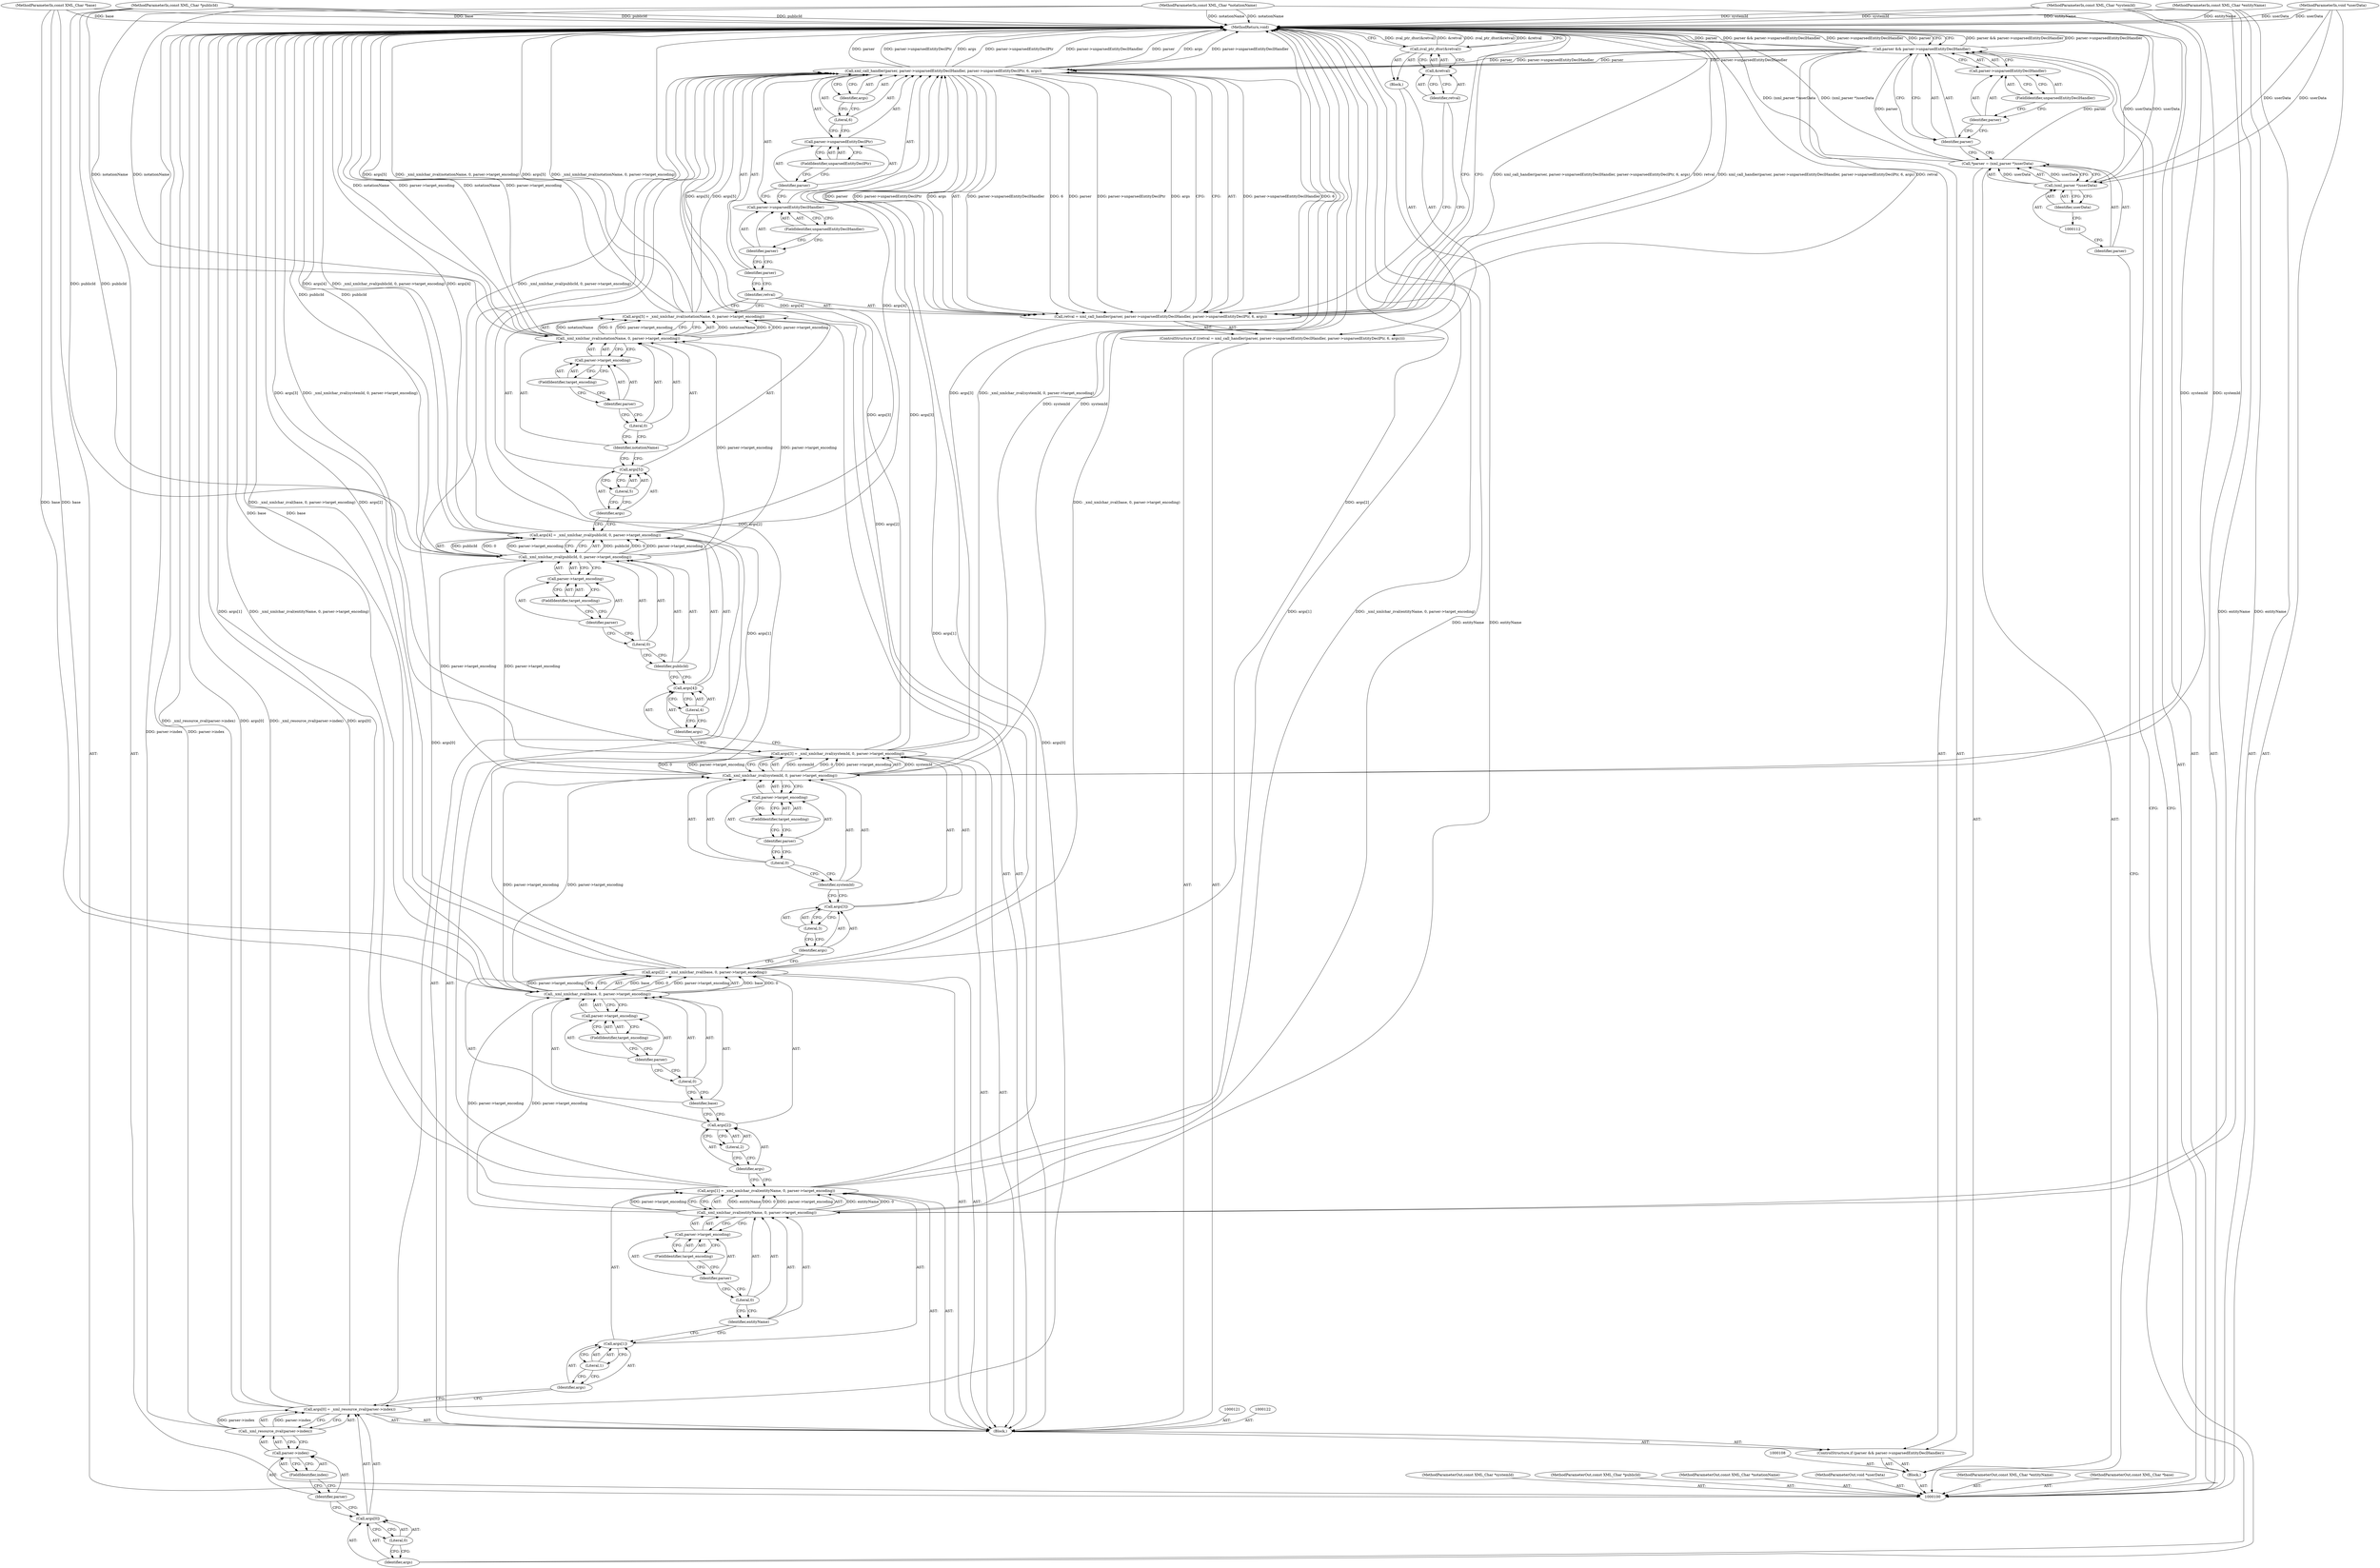 digraph "1_php_dccda88f27a084bcbbb30198ace12b4e7ae961cc_7" {
"1000198" [label="(MethodReturn,void)"];
"1000101" [label="(MethodParameterIn,void *userData)"];
"1000258" [label="(MethodParameterOut,void *userData)"];
"1000114" [label="(ControlStructure,if (parser && parser->unparsedEntityDeclHandler))"];
"1000117" [label="(Call,parser->unparsedEntityDeclHandler)"];
"1000118" [label="(Identifier,parser)"];
"1000119" [label="(FieldIdentifier,unparsedEntityDeclHandler)"];
"1000115" [label="(Call,parser && parser->unparsedEntityDeclHandler)"];
"1000116" [label="(Identifier,parser)"];
"1000120" [label="(Block,)"];
"1000127" [label="(Call,_xml_resource_zval(parser->index))"];
"1000123" [label="(Call,args[0] = _xml_resource_zval(parser->index))"];
"1000124" [label="(Call,args[0])"];
"1000125" [label="(Identifier,args)"];
"1000128" [label="(Call,parser->index)"];
"1000129" [label="(Identifier,parser)"];
"1000130" [label="(FieldIdentifier,index)"];
"1000126" [label="(Literal,0)"];
"1000135" [label="(Call,_xml_xmlchar_zval(entityName, 0, parser->target_encoding))"];
"1000131" [label="(Call,args[1] = _xml_xmlchar_zval(entityName, 0, parser->target_encoding))"];
"1000132" [label="(Call,args[1])"];
"1000133" [label="(Identifier,args)"];
"1000136" [label="(Identifier,entityName)"];
"1000137" [label="(Literal,0)"];
"1000138" [label="(Call,parser->target_encoding)"];
"1000139" [label="(Identifier,parser)"];
"1000140" [label="(FieldIdentifier,target_encoding)"];
"1000134" [label="(Literal,1)"];
"1000145" [label="(Call,_xml_xmlchar_zval(base, 0, parser->target_encoding))"];
"1000141" [label="(Call,args[2] = _xml_xmlchar_zval(base, 0, parser->target_encoding))"];
"1000142" [label="(Call,args[2])"];
"1000143" [label="(Identifier,args)"];
"1000146" [label="(Identifier,base)"];
"1000147" [label="(Literal,0)"];
"1000148" [label="(Call,parser->target_encoding)"];
"1000149" [label="(Identifier,parser)"];
"1000150" [label="(FieldIdentifier,target_encoding)"];
"1000144" [label="(Literal,2)"];
"1000155" [label="(Call,_xml_xmlchar_zval(systemId, 0, parser->target_encoding))"];
"1000151" [label="(Call,args[3] = _xml_xmlchar_zval(systemId, 0, parser->target_encoding))"];
"1000152" [label="(Call,args[3])"];
"1000153" [label="(Identifier,args)"];
"1000156" [label="(Identifier,systemId)"];
"1000157" [label="(Literal,0)"];
"1000158" [label="(Call,parser->target_encoding)"];
"1000159" [label="(Identifier,parser)"];
"1000160" [label="(FieldIdentifier,target_encoding)"];
"1000154" [label="(Literal,3)"];
"1000165" [label="(Call,_xml_xmlchar_zval(publicId, 0, parser->target_encoding))"];
"1000161" [label="(Call,args[4] = _xml_xmlchar_zval(publicId, 0, parser->target_encoding))"];
"1000162" [label="(Call,args[4])"];
"1000163" [label="(Identifier,args)"];
"1000166" [label="(Identifier,publicId)"];
"1000167" [label="(Literal,0)"];
"1000168" [label="(Call,parser->target_encoding)"];
"1000169" [label="(Identifier,parser)"];
"1000170" [label="(FieldIdentifier,target_encoding)"];
"1000164" [label="(Literal,4)"];
"1000175" [label="(Call,_xml_xmlchar_zval(notationName, 0, parser->target_encoding))"];
"1000171" [label="(Call,args[5] = _xml_xmlchar_zval(notationName, 0, parser->target_encoding))"];
"1000172" [label="(Call,args[5])"];
"1000173" [label="(Identifier,args)"];
"1000176" [label="(Identifier,notationName)"];
"1000177" [label="(Literal,0)"];
"1000178" [label="(Call,parser->target_encoding)"];
"1000179" [label="(Identifier,parser)"];
"1000180" [label="(FieldIdentifier,target_encoding)"];
"1000174" [label="(Literal,5)"];
"1000192" [label="(Literal,6)"];
"1000193" [label="(Identifier,args)"];
"1000194" [label="(Block,)"];
"1000184" [label="(Call,xml_call_handler(parser, parser->unparsedEntityDeclHandler, parser->unparsedEntityDeclPtr, 6, args))"];
"1000181" [label="(ControlStructure,if ((retval = xml_call_handler(parser, parser->unparsedEntityDeclHandler, parser->unparsedEntityDeclPtr, 6, args))))"];
"1000185" [label="(Identifier,parser)"];
"1000186" [label="(Call,parser->unparsedEntityDeclHandler)"];
"1000187" [label="(Identifier,parser)"];
"1000188" [label="(FieldIdentifier,unparsedEntityDeclHandler)"];
"1000182" [label="(Call,retval = xml_call_handler(parser, parser->unparsedEntityDeclHandler, parser->unparsedEntityDeclPtr, 6, args))"];
"1000183" [label="(Identifier,retval)"];
"1000189" [label="(Call,parser->unparsedEntityDeclPtr)"];
"1000190" [label="(Identifier,parser)"];
"1000191" [label="(FieldIdentifier,unparsedEntityDeclPtr)"];
"1000102" [label="(MethodParameterIn,const XML_Char *entityName)"];
"1000259" [label="(MethodParameterOut,const XML_Char *entityName)"];
"1000196" [label="(Call,&retval)"];
"1000197" [label="(Identifier,retval)"];
"1000195" [label="(Call,zval_ptr_dtor(&retval))"];
"1000103" [label="(MethodParameterIn,const XML_Char *base)"];
"1000260" [label="(MethodParameterOut,const XML_Char *base)"];
"1000104" [label="(MethodParameterIn,const XML_Char *systemId)"];
"1000261" [label="(MethodParameterOut,const XML_Char *systemId)"];
"1000105" [label="(MethodParameterIn,const XML_Char *publicId)"];
"1000262" [label="(MethodParameterOut,const XML_Char *publicId)"];
"1000106" [label="(MethodParameterIn,const XML_Char *notationName)"];
"1000263" [label="(MethodParameterOut,const XML_Char *notationName)"];
"1000107" [label="(Block,)"];
"1000109" [label="(Call,*parser = (xml_parser *)userData)"];
"1000110" [label="(Identifier,parser)"];
"1000111" [label="(Call,(xml_parser *)userData)"];
"1000113" [label="(Identifier,userData)"];
"1000198" -> "1000100"  [label="AST: "];
"1000198" -> "1000195"  [label="CFG: "];
"1000198" -> "1000182"  [label="CFG: "];
"1000198" -> "1000115"  [label="CFG: "];
"1000184" -> "1000198"  [label="DDG: parser->unparsedEntityDeclHandler"];
"1000184" -> "1000198"  [label="DDG: parser"];
"1000184" -> "1000198"  [label="DDG: parser->unparsedEntityDeclPtr"];
"1000184" -> "1000198"  [label="DDG: args"];
"1000104" -> "1000198"  [label="DDG: systemId"];
"1000105" -> "1000198"  [label="DDG: publicId"];
"1000115" -> "1000198"  [label="DDG: parser && parser->unparsedEntityDeclHandler"];
"1000115" -> "1000198"  [label="DDG: parser->unparsedEntityDeclHandler"];
"1000115" -> "1000198"  [label="DDG: parser"];
"1000175" -> "1000198"  [label="DDG: notationName"];
"1000175" -> "1000198"  [label="DDG: parser->target_encoding"];
"1000123" -> "1000198"  [label="DDG: _xml_resource_zval(parser->index)"];
"1000123" -> "1000198"  [label="DDG: args[0]"];
"1000102" -> "1000198"  [label="DDG: entityName"];
"1000171" -> "1000198"  [label="DDG: args[5]"];
"1000171" -> "1000198"  [label="DDG: _xml_xmlchar_zval(notationName, 0, parser->target_encoding)"];
"1000141" -> "1000198"  [label="DDG: args[2]"];
"1000141" -> "1000198"  [label="DDG: _xml_xmlchar_zval(base, 0, parser->target_encoding)"];
"1000131" -> "1000198"  [label="DDG: args[1]"];
"1000131" -> "1000198"  [label="DDG: _xml_xmlchar_zval(entityName, 0, parser->target_encoding)"];
"1000165" -> "1000198"  [label="DDG: publicId"];
"1000195" -> "1000198"  [label="DDG: zval_ptr_dtor(&retval)"];
"1000195" -> "1000198"  [label="DDG: &retval"];
"1000182" -> "1000198"  [label="DDG: xml_call_handler(parser, parser->unparsedEntityDeclHandler, parser->unparsedEntityDeclPtr, 6, args)"];
"1000182" -> "1000198"  [label="DDG: retval"];
"1000151" -> "1000198"  [label="DDG: args[3]"];
"1000151" -> "1000198"  [label="DDG: _xml_xmlchar_zval(systemId, 0, parser->target_encoding)"];
"1000103" -> "1000198"  [label="DDG: base"];
"1000111" -> "1000198"  [label="DDG: userData"];
"1000101" -> "1000198"  [label="DDG: userData"];
"1000135" -> "1000198"  [label="DDG: entityName"];
"1000127" -> "1000198"  [label="DDG: parser->index"];
"1000155" -> "1000198"  [label="DDG: systemId"];
"1000161" -> "1000198"  [label="DDG: args[4]"];
"1000161" -> "1000198"  [label="DDG: _xml_xmlchar_zval(publicId, 0, parser->target_encoding)"];
"1000145" -> "1000198"  [label="DDG: base"];
"1000109" -> "1000198"  [label="DDG: (xml_parser *)userData"];
"1000106" -> "1000198"  [label="DDG: notationName"];
"1000101" -> "1000100"  [label="AST: "];
"1000101" -> "1000198"  [label="DDG: userData"];
"1000101" -> "1000111"  [label="DDG: userData"];
"1000258" -> "1000100"  [label="AST: "];
"1000114" -> "1000107"  [label="AST: "];
"1000115" -> "1000114"  [label="AST: "];
"1000120" -> "1000114"  [label="AST: "];
"1000117" -> "1000115"  [label="AST: "];
"1000117" -> "1000119"  [label="CFG: "];
"1000118" -> "1000117"  [label="AST: "];
"1000119" -> "1000117"  [label="AST: "];
"1000115" -> "1000117"  [label="CFG: "];
"1000118" -> "1000117"  [label="AST: "];
"1000118" -> "1000116"  [label="CFG: "];
"1000119" -> "1000118"  [label="CFG: "];
"1000119" -> "1000117"  [label="AST: "];
"1000119" -> "1000118"  [label="CFG: "];
"1000117" -> "1000119"  [label="CFG: "];
"1000115" -> "1000114"  [label="AST: "];
"1000115" -> "1000116"  [label="CFG: "];
"1000115" -> "1000117"  [label="CFG: "];
"1000116" -> "1000115"  [label="AST: "];
"1000117" -> "1000115"  [label="AST: "];
"1000125" -> "1000115"  [label="CFG: "];
"1000198" -> "1000115"  [label="CFG: "];
"1000115" -> "1000198"  [label="DDG: parser && parser->unparsedEntityDeclHandler"];
"1000115" -> "1000198"  [label="DDG: parser->unparsedEntityDeclHandler"];
"1000115" -> "1000198"  [label="DDG: parser"];
"1000109" -> "1000115"  [label="DDG: parser"];
"1000115" -> "1000184"  [label="DDG: parser"];
"1000115" -> "1000184"  [label="DDG: parser->unparsedEntityDeclHandler"];
"1000116" -> "1000115"  [label="AST: "];
"1000116" -> "1000109"  [label="CFG: "];
"1000118" -> "1000116"  [label="CFG: "];
"1000115" -> "1000116"  [label="CFG: "];
"1000120" -> "1000114"  [label="AST: "];
"1000121" -> "1000120"  [label="AST: "];
"1000122" -> "1000120"  [label="AST: "];
"1000123" -> "1000120"  [label="AST: "];
"1000131" -> "1000120"  [label="AST: "];
"1000141" -> "1000120"  [label="AST: "];
"1000151" -> "1000120"  [label="AST: "];
"1000161" -> "1000120"  [label="AST: "];
"1000171" -> "1000120"  [label="AST: "];
"1000181" -> "1000120"  [label="AST: "];
"1000127" -> "1000123"  [label="AST: "];
"1000127" -> "1000128"  [label="CFG: "];
"1000128" -> "1000127"  [label="AST: "];
"1000123" -> "1000127"  [label="CFG: "];
"1000127" -> "1000198"  [label="DDG: parser->index"];
"1000127" -> "1000123"  [label="DDG: parser->index"];
"1000123" -> "1000120"  [label="AST: "];
"1000123" -> "1000127"  [label="CFG: "];
"1000124" -> "1000123"  [label="AST: "];
"1000127" -> "1000123"  [label="AST: "];
"1000133" -> "1000123"  [label="CFG: "];
"1000123" -> "1000198"  [label="DDG: _xml_resource_zval(parser->index)"];
"1000123" -> "1000198"  [label="DDG: args[0]"];
"1000127" -> "1000123"  [label="DDG: parser->index"];
"1000123" -> "1000184"  [label="DDG: args[0]"];
"1000124" -> "1000123"  [label="AST: "];
"1000124" -> "1000126"  [label="CFG: "];
"1000125" -> "1000124"  [label="AST: "];
"1000126" -> "1000124"  [label="AST: "];
"1000129" -> "1000124"  [label="CFG: "];
"1000125" -> "1000124"  [label="AST: "];
"1000125" -> "1000115"  [label="CFG: "];
"1000126" -> "1000125"  [label="CFG: "];
"1000128" -> "1000127"  [label="AST: "];
"1000128" -> "1000130"  [label="CFG: "];
"1000129" -> "1000128"  [label="AST: "];
"1000130" -> "1000128"  [label="AST: "];
"1000127" -> "1000128"  [label="CFG: "];
"1000129" -> "1000128"  [label="AST: "];
"1000129" -> "1000124"  [label="CFG: "];
"1000130" -> "1000129"  [label="CFG: "];
"1000130" -> "1000128"  [label="AST: "];
"1000130" -> "1000129"  [label="CFG: "];
"1000128" -> "1000130"  [label="CFG: "];
"1000126" -> "1000124"  [label="AST: "];
"1000126" -> "1000125"  [label="CFG: "];
"1000124" -> "1000126"  [label="CFG: "];
"1000135" -> "1000131"  [label="AST: "];
"1000135" -> "1000138"  [label="CFG: "];
"1000136" -> "1000135"  [label="AST: "];
"1000137" -> "1000135"  [label="AST: "];
"1000138" -> "1000135"  [label="AST: "];
"1000131" -> "1000135"  [label="CFG: "];
"1000135" -> "1000198"  [label="DDG: entityName"];
"1000135" -> "1000131"  [label="DDG: entityName"];
"1000135" -> "1000131"  [label="DDG: 0"];
"1000135" -> "1000131"  [label="DDG: parser->target_encoding"];
"1000102" -> "1000135"  [label="DDG: entityName"];
"1000135" -> "1000145"  [label="DDG: parser->target_encoding"];
"1000131" -> "1000120"  [label="AST: "];
"1000131" -> "1000135"  [label="CFG: "];
"1000132" -> "1000131"  [label="AST: "];
"1000135" -> "1000131"  [label="AST: "];
"1000143" -> "1000131"  [label="CFG: "];
"1000131" -> "1000198"  [label="DDG: args[1]"];
"1000131" -> "1000198"  [label="DDG: _xml_xmlchar_zval(entityName, 0, parser->target_encoding)"];
"1000135" -> "1000131"  [label="DDG: entityName"];
"1000135" -> "1000131"  [label="DDG: 0"];
"1000135" -> "1000131"  [label="DDG: parser->target_encoding"];
"1000131" -> "1000184"  [label="DDG: args[1]"];
"1000132" -> "1000131"  [label="AST: "];
"1000132" -> "1000134"  [label="CFG: "];
"1000133" -> "1000132"  [label="AST: "];
"1000134" -> "1000132"  [label="AST: "];
"1000136" -> "1000132"  [label="CFG: "];
"1000133" -> "1000132"  [label="AST: "];
"1000133" -> "1000123"  [label="CFG: "];
"1000134" -> "1000133"  [label="CFG: "];
"1000136" -> "1000135"  [label="AST: "];
"1000136" -> "1000132"  [label="CFG: "];
"1000137" -> "1000136"  [label="CFG: "];
"1000137" -> "1000135"  [label="AST: "];
"1000137" -> "1000136"  [label="CFG: "];
"1000139" -> "1000137"  [label="CFG: "];
"1000138" -> "1000135"  [label="AST: "];
"1000138" -> "1000140"  [label="CFG: "];
"1000139" -> "1000138"  [label="AST: "];
"1000140" -> "1000138"  [label="AST: "];
"1000135" -> "1000138"  [label="CFG: "];
"1000139" -> "1000138"  [label="AST: "];
"1000139" -> "1000137"  [label="CFG: "];
"1000140" -> "1000139"  [label="CFG: "];
"1000140" -> "1000138"  [label="AST: "];
"1000140" -> "1000139"  [label="CFG: "];
"1000138" -> "1000140"  [label="CFG: "];
"1000134" -> "1000132"  [label="AST: "];
"1000134" -> "1000133"  [label="CFG: "];
"1000132" -> "1000134"  [label="CFG: "];
"1000145" -> "1000141"  [label="AST: "];
"1000145" -> "1000148"  [label="CFG: "];
"1000146" -> "1000145"  [label="AST: "];
"1000147" -> "1000145"  [label="AST: "];
"1000148" -> "1000145"  [label="AST: "];
"1000141" -> "1000145"  [label="CFG: "];
"1000145" -> "1000198"  [label="DDG: base"];
"1000145" -> "1000141"  [label="DDG: base"];
"1000145" -> "1000141"  [label="DDG: 0"];
"1000145" -> "1000141"  [label="DDG: parser->target_encoding"];
"1000103" -> "1000145"  [label="DDG: base"];
"1000135" -> "1000145"  [label="DDG: parser->target_encoding"];
"1000145" -> "1000155"  [label="DDG: parser->target_encoding"];
"1000141" -> "1000120"  [label="AST: "];
"1000141" -> "1000145"  [label="CFG: "];
"1000142" -> "1000141"  [label="AST: "];
"1000145" -> "1000141"  [label="AST: "];
"1000153" -> "1000141"  [label="CFG: "];
"1000141" -> "1000198"  [label="DDG: args[2]"];
"1000141" -> "1000198"  [label="DDG: _xml_xmlchar_zval(base, 0, parser->target_encoding)"];
"1000145" -> "1000141"  [label="DDG: base"];
"1000145" -> "1000141"  [label="DDG: 0"];
"1000145" -> "1000141"  [label="DDG: parser->target_encoding"];
"1000141" -> "1000184"  [label="DDG: args[2]"];
"1000142" -> "1000141"  [label="AST: "];
"1000142" -> "1000144"  [label="CFG: "];
"1000143" -> "1000142"  [label="AST: "];
"1000144" -> "1000142"  [label="AST: "];
"1000146" -> "1000142"  [label="CFG: "];
"1000143" -> "1000142"  [label="AST: "];
"1000143" -> "1000131"  [label="CFG: "];
"1000144" -> "1000143"  [label="CFG: "];
"1000146" -> "1000145"  [label="AST: "];
"1000146" -> "1000142"  [label="CFG: "];
"1000147" -> "1000146"  [label="CFG: "];
"1000147" -> "1000145"  [label="AST: "];
"1000147" -> "1000146"  [label="CFG: "];
"1000149" -> "1000147"  [label="CFG: "];
"1000148" -> "1000145"  [label="AST: "];
"1000148" -> "1000150"  [label="CFG: "];
"1000149" -> "1000148"  [label="AST: "];
"1000150" -> "1000148"  [label="AST: "];
"1000145" -> "1000148"  [label="CFG: "];
"1000149" -> "1000148"  [label="AST: "];
"1000149" -> "1000147"  [label="CFG: "];
"1000150" -> "1000149"  [label="CFG: "];
"1000150" -> "1000148"  [label="AST: "];
"1000150" -> "1000149"  [label="CFG: "];
"1000148" -> "1000150"  [label="CFG: "];
"1000144" -> "1000142"  [label="AST: "];
"1000144" -> "1000143"  [label="CFG: "];
"1000142" -> "1000144"  [label="CFG: "];
"1000155" -> "1000151"  [label="AST: "];
"1000155" -> "1000158"  [label="CFG: "];
"1000156" -> "1000155"  [label="AST: "];
"1000157" -> "1000155"  [label="AST: "];
"1000158" -> "1000155"  [label="AST: "];
"1000151" -> "1000155"  [label="CFG: "];
"1000155" -> "1000198"  [label="DDG: systemId"];
"1000155" -> "1000151"  [label="DDG: systemId"];
"1000155" -> "1000151"  [label="DDG: 0"];
"1000155" -> "1000151"  [label="DDG: parser->target_encoding"];
"1000104" -> "1000155"  [label="DDG: systemId"];
"1000145" -> "1000155"  [label="DDG: parser->target_encoding"];
"1000155" -> "1000165"  [label="DDG: parser->target_encoding"];
"1000151" -> "1000120"  [label="AST: "];
"1000151" -> "1000155"  [label="CFG: "];
"1000152" -> "1000151"  [label="AST: "];
"1000155" -> "1000151"  [label="AST: "];
"1000163" -> "1000151"  [label="CFG: "];
"1000151" -> "1000198"  [label="DDG: args[3]"];
"1000151" -> "1000198"  [label="DDG: _xml_xmlchar_zval(systemId, 0, parser->target_encoding)"];
"1000155" -> "1000151"  [label="DDG: systemId"];
"1000155" -> "1000151"  [label="DDG: 0"];
"1000155" -> "1000151"  [label="DDG: parser->target_encoding"];
"1000151" -> "1000184"  [label="DDG: args[3]"];
"1000152" -> "1000151"  [label="AST: "];
"1000152" -> "1000154"  [label="CFG: "];
"1000153" -> "1000152"  [label="AST: "];
"1000154" -> "1000152"  [label="AST: "];
"1000156" -> "1000152"  [label="CFG: "];
"1000153" -> "1000152"  [label="AST: "];
"1000153" -> "1000141"  [label="CFG: "];
"1000154" -> "1000153"  [label="CFG: "];
"1000156" -> "1000155"  [label="AST: "];
"1000156" -> "1000152"  [label="CFG: "];
"1000157" -> "1000156"  [label="CFG: "];
"1000157" -> "1000155"  [label="AST: "];
"1000157" -> "1000156"  [label="CFG: "];
"1000159" -> "1000157"  [label="CFG: "];
"1000158" -> "1000155"  [label="AST: "];
"1000158" -> "1000160"  [label="CFG: "];
"1000159" -> "1000158"  [label="AST: "];
"1000160" -> "1000158"  [label="AST: "];
"1000155" -> "1000158"  [label="CFG: "];
"1000159" -> "1000158"  [label="AST: "];
"1000159" -> "1000157"  [label="CFG: "];
"1000160" -> "1000159"  [label="CFG: "];
"1000160" -> "1000158"  [label="AST: "];
"1000160" -> "1000159"  [label="CFG: "];
"1000158" -> "1000160"  [label="CFG: "];
"1000154" -> "1000152"  [label="AST: "];
"1000154" -> "1000153"  [label="CFG: "];
"1000152" -> "1000154"  [label="CFG: "];
"1000165" -> "1000161"  [label="AST: "];
"1000165" -> "1000168"  [label="CFG: "];
"1000166" -> "1000165"  [label="AST: "];
"1000167" -> "1000165"  [label="AST: "];
"1000168" -> "1000165"  [label="AST: "];
"1000161" -> "1000165"  [label="CFG: "];
"1000165" -> "1000198"  [label="DDG: publicId"];
"1000165" -> "1000161"  [label="DDG: publicId"];
"1000165" -> "1000161"  [label="DDG: 0"];
"1000165" -> "1000161"  [label="DDG: parser->target_encoding"];
"1000105" -> "1000165"  [label="DDG: publicId"];
"1000155" -> "1000165"  [label="DDG: parser->target_encoding"];
"1000165" -> "1000175"  [label="DDG: parser->target_encoding"];
"1000161" -> "1000120"  [label="AST: "];
"1000161" -> "1000165"  [label="CFG: "];
"1000162" -> "1000161"  [label="AST: "];
"1000165" -> "1000161"  [label="AST: "];
"1000173" -> "1000161"  [label="CFG: "];
"1000161" -> "1000198"  [label="DDG: args[4]"];
"1000161" -> "1000198"  [label="DDG: _xml_xmlchar_zval(publicId, 0, parser->target_encoding)"];
"1000165" -> "1000161"  [label="DDG: publicId"];
"1000165" -> "1000161"  [label="DDG: 0"];
"1000165" -> "1000161"  [label="DDG: parser->target_encoding"];
"1000161" -> "1000184"  [label="DDG: args[4]"];
"1000162" -> "1000161"  [label="AST: "];
"1000162" -> "1000164"  [label="CFG: "];
"1000163" -> "1000162"  [label="AST: "];
"1000164" -> "1000162"  [label="AST: "];
"1000166" -> "1000162"  [label="CFG: "];
"1000163" -> "1000162"  [label="AST: "];
"1000163" -> "1000151"  [label="CFG: "];
"1000164" -> "1000163"  [label="CFG: "];
"1000166" -> "1000165"  [label="AST: "];
"1000166" -> "1000162"  [label="CFG: "];
"1000167" -> "1000166"  [label="CFG: "];
"1000167" -> "1000165"  [label="AST: "];
"1000167" -> "1000166"  [label="CFG: "];
"1000169" -> "1000167"  [label="CFG: "];
"1000168" -> "1000165"  [label="AST: "];
"1000168" -> "1000170"  [label="CFG: "];
"1000169" -> "1000168"  [label="AST: "];
"1000170" -> "1000168"  [label="AST: "];
"1000165" -> "1000168"  [label="CFG: "];
"1000169" -> "1000168"  [label="AST: "];
"1000169" -> "1000167"  [label="CFG: "];
"1000170" -> "1000169"  [label="CFG: "];
"1000170" -> "1000168"  [label="AST: "];
"1000170" -> "1000169"  [label="CFG: "];
"1000168" -> "1000170"  [label="CFG: "];
"1000164" -> "1000162"  [label="AST: "];
"1000164" -> "1000163"  [label="CFG: "];
"1000162" -> "1000164"  [label="CFG: "];
"1000175" -> "1000171"  [label="AST: "];
"1000175" -> "1000178"  [label="CFG: "];
"1000176" -> "1000175"  [label="AST: "];
"1000177" -> "1000175"  [label="AST: "];
"1000178" -> "1000175"  [label="AST: "];
"1000171" -> "1000175"  [label="CFG: "];
"1000175" -> "1000198"  [label="DDG: notationName"];
"1000175" -> "1000198"  [label="DDG: parser->target_encoding"];
"1000175" -> "1000171"  [label="DDG: notationName"];
"1000175" -> "1000171"  [label="DDG: 0"];
"1000175" -> "1000171"  [label="DDG: parser->target_encoding"];
"1000106" -> "1000175"  [label="DDG: notationName"];
"1000165" -> "1000175"  [label="DDG: parser->target_encoding"];
"1000171" -> "1000120"  [label="AST: "];
"1000171" -> "1000175"  [label="CFG: "];
"1000172" -> "1000171"  [label="AST: "];
"1000175" -> "1000171"  [label="AST: "];
"1000183" -> "1000171"  [label="CFG: "];
"1000171" -> "1000198"  [label="DDG: args[5]"];
"1000171" -> "1000198"  [label="DDG: _xml_xmlchar_zval(notationName, 0, parser->target_encoding)"];
"1000175" -> "1000171"  [label="DDG: notationName"];
"1000175" -> "1000171"  [label="DDG: 0"];
"1000175" -> "1000171"  [label="DDG: parser->target_encoding"];
"1000171" -> "1000184"  [label="DDG: args[5]"];
"1000172" -> "1000171"  [label="AST: "];
"1000172" -> "1000174"  [label="CFG: "];
"1000173" -> "1000172"  [label="AST: "];
"1000174" -> "1000172"  [label="AST: "];
"1000176" -> "1000172"  [label="CFG: "];
"1000173" -> "1000172"  [label="AST: "];
"1000173" -> "1000161"  [label="CFG: "];
"1000174" -> "1000173"  [label="CFG: "];
"1000176" -> "1000175"  [label="AST: "];
"1000176" -> "1000172"  [label="CFG: "];
"1000177" -> "1000176"  [label="CFG: "];
"1000177" -> "1000175"  [label="AST: "];
"1000177" -> "1000176"  [label="CFG: "];
"1000179" -> "1000177"  [label="CFG: "];
"1000178" -> "1000175"  [label="AST: "];
"1000178" -> "1000180"  [label="CFG: "];
"1000179" -> "1000178"  [label="AST: "];
"1000180" -> "1000178"  [label="AST: "];
"1000175" -> "1000178"  [label="CFG: "];
"1000179" -> "1000178"  [label="AST: "];
"1000179" -> "1000177"  [label="CFG: "];
"1000180" -> "1000179"  [label="CFG: "];
"1000180" -> "1000178"  [label="AST: "];
"1000180" -> "1000179"  [label="CFG: "];
"1000178" -> "1000180"  [label="CFG: "];
"1000174" -> "1000172"  [label="AST: "];
"1000174" -> "1000173"  [label="CFG: "];
"1000172" -> "1000174"  [label="CFG: "];
"1000192" -> "1000184"  [label="AST: "];
"1000192" -> "1000189"  [label="CFG: "];
"1000193" -> "1000192"  [label="CFG: "];
"1000193" -> "1000184"  [label="AST: "];
"1000193" -> "1000192"  [label="CFG: "];
"1000184" -> "1000193"  [label="CFG: "];
"1000194" -> "1000181"  [label="AST: "];
"1000195" -> "1000194"  [label="AST: "];
"1000184" -> "1000182"  [label="AST: "];
"1000184" -> "1000193"  [label="CFG: "];
"1000185" -> "1000184"  [label="AST: "];
"1000186" -> "1000184"  [label="AST: "];
"1000189" -> "1000184"  [label="AST: "];
"1000192" -> "1000184"  [label="AST: "];
"1000193" -> "1000184"  [label="AST: "];
"1000182" -> "1000184"  [label="CFG: "];
"1000184" -> "1000198"  [label="DDG: parser->unparsedEntityDeclHandler"];
"1000184" -> "1000198"  [label="DDG: parser"];
"1000184" -> "1000198"  [label="DDG: parser->unparsedEntityDeclPtr"];
"1000184" -> "1000198"  [label="DDG: args"];
"1000184" -> "1000182"  [label="DDG: parser->unparsedEntityDeclHandler"];
"1000184" -> "1000182"  [label="DDG: 6"];
"1000184" -> "1000182"  [label="DDG: parser"];
"1000184" -> "1000182"  [label="DDG: parser->unparsedEntityDeclPtr"];
"1000184" -> "1000182"  [label="DDG: args"];
"1000115" -> "1000184"  [label="DDG: parser"];
"1000115" -> "1000184"  [label="DDG: parser->unparsedEntityDeclHandler"];
"1000131" -> "1000184"  [label="DDG: args[1]"];
"1000151" -> "1000184"  [label="DDG: args[3]"];
"1000161" -> "1000184"  [label="DDG: args[4]"];
"1000123" -> "1000184"  [label="DDG: args[0]"];
"1000171" -> "1000184"  [label="DDG: args[5]"];
"1000141" -> "1000184"  [label="DDG: args[2]"];
"1000181" -> "1000120"  [label="AST: "];
"1000182" -> "1000181"  [label="AST: "];
"1000194" -> "1000181"  [label="AST: "];
"1000185" -> "1000184"  [label="AST: "];
"1000185" -> "1000183"  [label="CFG: "];
"1000187" -> "1000185"  [label="CFG: "];
"1000186" -> "1000184"  [label="AST: "];
"1000186" -> "1000188"  [label="CFG: "];
"1000187" -> "1000186"  [label="AST: "];
"1000188" -> "1000186"  [label="AST: "];
"1000190" -> "1000186"  [label="CFG: "];
"1000187" -> "1000186"  [label="AST: "];
"1000187" -> "1000185"  [label="CFG: "];
"1000188" -> "1000187"  [label="CFG: "];
"1000188" -> "1000186"  [label="AST: "];
"1000188" -> "1000187"  [label="CFG: "];
"1000186" -> "1000188"  [label="CFG: "];
"1000182" -> "1000181"  [label="AST: "];
"1000182" -> "1000184"  [label="CFG: "];
"1000183" -> "1000182"  [label="AST: "];
"1000184" -> "1000182"  [label="AST: "];
"1000197" -> "1000182"  [label="CFG: "];
"1000198" -> "1000182"  [label="CFG: "];
"1000182" -> "1000198"  [label="DDG: xml_call_handler(parser, parser->unparsedEntityDeclHandler, parser->unparsedEntityDeclPtr, 6, args)"];
"1000182" -> "1000198"  [label="DDG: retval"];
"1000184" -> "1000182"  [label="DDG: parser->unparsedEntityDeclHandler"];
"1000184" -> "1000182"  [label="DDG: 6"];
"1000184" -> "1000182"  [label="DDG: parser"];
"1000184" -> "1000182"  [label="DDG: parser->unparsedEntityDeclPtr"];
"1000184" -> "1000182"  [label="DDG: args"];
"1000183" -> "1000182"  [label="AST: "];
"1000183" -> "1000171"  [label="CFG: "];
"1000185" -> "1000183"  [label="CFG: "];
"1000189" -> "1000184"  [label="AST: "];
"1000189" -> "1000191"  [label="CFG: "];
"1000190" -> "1000189"  [label="AST: "];
"1000191" -> "1000189"  [label="AST: "];
"1000192" -> "1000189"  [label="CFG: "];
"1000190" -> "1000189"  [label="AST: "];
"1000190" -> "1000186"  [label="CFG: "];
"1000191" -> "1000190"  [label="CFG: "];
"1000191" -> "1000189"  [label="AST: "];
"1000191" -> "1000190"  [label="CFG: "];
"1000189" -> "1000191"  [label="CFG: "];
"1000102" -> "1000100"  [label="AST: "];
"1000102" -> "1000198"  [label="DDG: entityName"];
"1000102" -> "1000135"  [label="DDG: entityName"];
"1000259" -> "1000100"  [label="AST: "];
"1000196" -> "1000195"  [label="AST: "];
"1000196" -> "1000197"  [label="CFG: "];
"1000197" -> "1000196"  [label="AST: "];
"1000195" -> "1000196"  [label="CFG: "];
"1000197" -> "1000196"  [label="AST: "];
"1000197" -> "1000182"  [label="CFG: "];
"1000196" -> "1000197"  [label="CFG: "];
"1000195" -> "1000194"  [label="AST: "];
"1000195" -> "1000196"  [label="CFG: "];
"1000196" -> "1000195"  [label="AST: "];
"1000198" -> "1000195"  [label="CFG: "];
"1000195" -> "1000198"  [label="DDG: zval_ptr_dtor(&retval)"];
"1000195" -> "1000198"  [label="DDG: &retval"];
"1000103" -> "1000100"  [label="AST: "];
"1000103" -> "1000198"  [label="DDG: base"];
"1000103" -> "1000145"  [label="DDG: base"];
"1000260" -> "1000100"  [label="AST: "];
"1000104" -> "1000100"  [label="AST: "];
"1000104" -> "1000198"  [label="DDG: systemId"];
"1000104" -> "1000155"  [label="DDG: systemId"];
"1000261" -> "1000100"  [label="AST: "];
"1000105" -> "1000100"  [label="AST: "];
"1000105" -> "1000198"  [label="DDG: publicId"];
"1000105" -> "1000165"  [label="DDG: publicId"];
"1000262" -> "1000100"  [label="AST: "];
"1000106" -> "1000100"  [label="AST: "];
"1000106" -> "1000198"  [label="DDG: notationName"];
"1000106" -> "1000175"  [label="DDG: notationName"];
"1000263" -> "1000100"  [label="AST: "];
"1000107" -> "1000100"  [label="AST: "];
"1000108" -> "1000107"  [label="AST: "];
"1000109" -> "1000107"  [label="AST: "];
"1000114" -> "1000107"  [label="AST: "];
"1000109" -> "1000107"  [label="AST: "];
"1000109" -> "1000111"  [label="CFG: "];
"1000110" -> "1000109"  [label="AST: "];
"1000111" -> "1000109"  [label="AST: "];
"1000116" -> "1000109"  [label="CFG: "];
"1000109" -> "1000198"  [label="DDG: (xml_parser *)userData"];
"1000111" -> "1000109"  [label="DDG: userData"];
"1000109" -> "1000115"  [label="DDG: parser"];
"1000110" -> "1000109"  [label="AST: "];
"1000110" -> "1000100"  [label="CFG: "];
"1000112" -> "1000110"  [label="CFG: "];
"1000111" -> "1000109"  [label="AST: "];
"1000111" -> "1000113"  [label="CFG: "];
"1000112" -> "1000111"  [label="AST: "];
"1000113" -> "1000111"  [label="AST: "];
"1000109" -> "1000111"  [label="CFG: "];
"1000111" -> "1000198"  [label="DDG: userData"];
"1000111" -> "1000109"  [label="DDG: userData"];
"1000101" -> "1000111"  [label="DDG: userData"];
"1000113" -> "1000111"  [label="AST: "];
"1000113" -> "1000112"  [label="CFG: "];
"1000111" -> "1000113"  [label="CFG: "];
}
